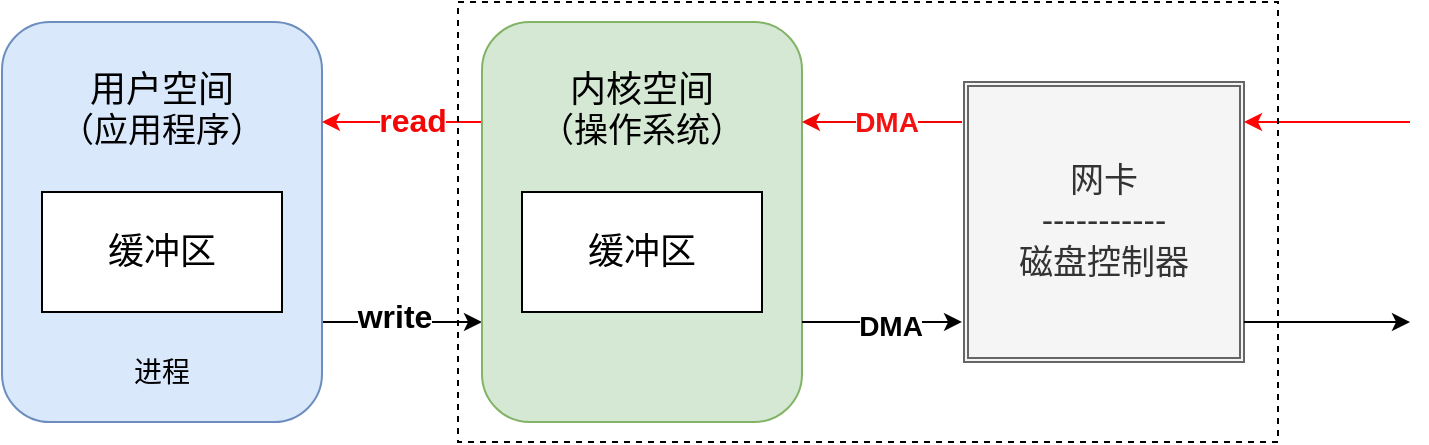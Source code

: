<mxfile version="24.4.10" type="github">
  <diagram name="第 1 页" id="F8EUJ6ux7F7tLlqP0rrG">
    <mxGraphModel dx="964" dy="693" grid="1" gridSize="10" guides="1" tooltips="1" connect="1" arrows="1" fold="1" page="1" pageScale="1" pageWidth="827" pageHeight="1169" math="0" shadow="0">
      <root>
        <mxCell id="0" />
        <mxCell id="1" parent="0" />
        <mxCell id="jOjH2s--IJH2-tkYFPRQ-20" style="edgeStyle=orthogonalEdgeStyle;rounded=0;orthogonalLoop=1;jettySize=auto;html=1;exitX=1;exitY=0.75;exitDx=0;exitDy=0;entryX=0;entryY=0.75;entryDx=0;entryDy=0;" edge="1" parent="1" source="jOjH2s--IJH2-tkYFPRQ-2" target="jOjH2s--IJH2-tkYFPRQ-7">
          <mxGeometry relative="1" as="geometry" />
        </mxCell>
        <mxCell id="jOjH2s--IJH2-tkYFPRQ-21" value="&lt;font style=&quot;font-size: 16px;&quot;&gt;&lt;b&gt;write&lt;/b&gt;&lt;/font&gt;" style="edgeLabel;html=1;align=center;verticalAlign=middle;resizable=0;points=[];" vertex="1" connectable="0" parent="jOjH2s--IJH2-tkYFPRQ-20">
          <mxGeometry x="-0.1" y="3" relative="1" as="geometry">
            <mxPoint as="offset" />
          </mxGeometry>
        </mxCell>
        <mxCell id="jOjH2s--IJH2-tkYFPRQ-2" value="" style="rounded=1;whiteSpace=wrap;html=1;fillColor=#dae8fc;strokeColor=#6c8ebf;" vertex="1" parent="1">
          <mxGeometry x="40" y="120" width="160" height="200" as="geometry" />
        </mxCell>
        <mxCell id="jOjH2s--IJH2-tkYFPRQ-4" value="&lt;font style=&quot;font-size: 18px;&quot;&gt;缓冲区&lt;/font&gt;" style="rounded=0;whiteSpace=wrap;html=1;" vertex="1" parent="1">
          <mxGeometry x="60" y="205" width="120" height="60" as="geometry" />
        </mxCell>
        <mxCell id="jOjH2s--IJH2-tkYFPRQ-5" value="&lt;font style=&quot;font-size: 18px;&quot;&gt;用户空间&lt;/font&gt;&lt;div&gt;&lt;font style=&quot;font-size: 17px;&quot;&gt;（应用程序）&lt;/font&gt;&lt;/div&gt;" style="text;strokeColor=none;align=center;fillColor=none;html=1;verticalAlign=middle;whiteSpace=wrap;rounded=0;" vertex="1" parent="1">
          <mxGeometry x="50" y="144" width="140" height="40" as="geometry" />
        </mxCell>
        <mxCell id="jOjH2s--IJH2-tkYFPRQ-6" value="&lt;font style=&quot;font-size: 14px;&quot;&gt;进程&lt;/font&gt;" style="text;strokeColor=none;align=center;fillColor=none;html=1;verticalAlign=middle;whiteSpace=wrap;rounded=0;" vertex="1" parent="1">
          <mxGeometry x="90" y="280" width="60" height="30" as="geometry" />
        </mxCell>
        <mxCell id="jOjH2s--IJH2-tkYFPRQ-18" style="edgeStyle=orthogonalEdgeStyle;rounded=0;orthogonalLoop=1;jettySize=auto;html=1;exitX=0;exitY=0.25;exitDx=0;exitDy=0;entryX=1;entryY=0.25;entryDx=0;entryDy=0;strokeColor=#ff0505;" edge="1" parent="1" source="jOjH2s--IJH2-tkYFPRQ-7" target="jOjH2s--IJH2-tkYFPRQ-2">
          <mxGeometry relative="1" as="geometry" />
        </mxCell>
        <mxCell id="jOjH2s--IJH2-tkYFPRQ-19" value="&lt;font style=&quot;font-size: 16px;&quot;&gt;&lt;b&gt;read&lt;/b&gt;&lt;/font&gt;" style="edgeLabel;html=1;align=center;verticalAlign=middle;resizable=0;points=[];fontColor=#f20707;" vertex="1" connectable="0" parent="jOjH2s--IJH2-tkYFPRQ-18">
          <mxGeometry x="-0.125" y="-1" relative="1" as="geometry">
            <mxPoint as="offset" />
          </mxGeometry>
        </mxCell>
        <mxCell id="jOjH2s--IJH2-tkYFPRQ-7" value="" style="rounded=1;whiteSpace=wrap;html=1;fillColor=#d5e8d4;strokeColor=#82b366;" vertex="1" parent="1">
          <mxGeometry x="280" y="120" width="160" height="200" as="geometry" />
        </mxCell>
        <mxCell id="jOjH2s--IJH2-tkYFPRQ-8" value="&lt;font style=&quot;font-size: 18px;&quot;&gt;缓冲区&lt;/font&gt;" style="rounded=0;whiteSpace=wrap;html=1;" vertex="1" parent="1">
          <mxGeometry x="300" y="205" width="120" height="60" as="geometry" />
        </mxCell>
        <mxCell id="jOjH2s--IJH2-tkYFPRQ-9" value="&lt;font style=&quot;font-size: 18px;&quot;&gt;内核空间&lt;/font&gt;&lt;div&gt;&lt;font style=&quot;font-size: 17px;&quot;&gt;（操作系统）&lt;/font&gt;&lt;/div&gt;" style="text;strokeColor=none;align=center;fillColor=none;html=1;verticalAlign=middle;whiteSpace=wrap;rounded=0;" vertex="1" parent="1">
          <mxGeometry x="290" y="144" width="140" height="40" as="geometry" />
        </mxCell>
        <mxCell id="jOjH2s--IJH2-tkYFPRQ-17" value="&lt;font style=&quot;font-size: 17px;&quot;&gt;网卡&lt;/font&gt;&lt;div style=&quot;font-size: 17px;&quot;&gt;&lt;span style=&quot;background-color: initial;&quot;&gt;&lt;font style=&quot;font-size: 17px;&quot;&gt;-----------&lt;/font&gt;&lt;/span&gt;&lt;/div&gt;&lt;div style=&quot;font-size: 17px;&quot;&gt;&lt;span style=&quot;background-color: initial;&quot;&gt;&lt;font style=&quot;font-size: 17px;&quot;&gt;磁盘控制器&lt;/font&gt;&lt;/span&gt;&lt;/div&gt;" style="shape=ext;double=1;whiteSpace=wrap;html=1;aspect=fixed;fillColor=#f5f5f5;fontColor=#333333;strokeColor=#666666;" vertex="1" parent="1">
          <mxGeometry x="521" y="150" width="140" height="140" as="geometry" />
        </mxCell>
        <mxCell id="jOjH2s--IJH2-tkYFPRQ-23" style="edgeStyle=orthogonalEdgeStyle;rounded=0;orthogonalLoop=1;jettySize=auto;html=1;exitX=-0.007;exitY=0.143;exitDx=0;exitDy=0;entryX=1;entryY=0.25;entryDx=0;entryDy=0;exitPerimeter=0;strokeColor=#f10404;" edge="1" parent="1" source="jOjH2s--IJH2-tkYFPRQ-17" target="jOjH2s--IJH2-tkYFPRQ-7">
          <mxGeometry relative="1" as="geometry" />
        </mxCell>
        <mxCell id="jOjH2s--IJH2-tkYFPRQ-36" value="&lt;font style=&quot;font-size: 14px;&quot;&gt;&lt;b&gt;DMA&lt;/b&gt;&lt;/font&gt;" style="edgeLabel;html=1;align=center;verticalAlign=middle;resizable=0;points=[];fontColor=#f31212;" vertex="1" connectable="0" parent="jOjH2s--IJH2-tkYFPRQ-23">
          <mxGeometry x="-0.037" relative="1" as="geometry">
            <mxPoint as="offset" />
          </mxGeometry>
        </mxCell>
        <mxCell id="jOjH2s--IJH2-tkYFPRQ-24" style="edgeStyle=orthogonalEdgeStyle;rounded=0;orthogonalLoop=1;jettySize=auto;html=1;exitX=1;exitY=0.75;exitDx=0;exitDy=0;entryX=-0.007;entryY=0.857;entryDx=0;entryDy=0;entryPerimeter=0;" edge="1" parent="1" source="jOjH2s--IJH2-tkYFPRQ-7" target="jOjH2s--IJH2-tkYFPRQ-17">
          <mxGeometry relative="1" as="geometry" />
        </mxCell>
        <mxCell id="jOjH2s--IJH2-tkYFPRQ-37" value="&lt;font style=&quot;font-size: 14px;&quot;&gt;&lt;b&gt;DMA&lt;/b&gt;&lt;/font&gt;" style="edgeLabel;html=1;align=center;verticalAlign=middle;resizable=0;points=[];" vertex="1" connectable="0" parent="jOjH2s--IJH2-tkYFPRQ-24">
          <mxGeometry x="0.092" y="-2" relative="1" as="geometry">
            <mxPoint as="offset" />
          </mxGeometry>
        </mxCell>
        <mxCell id="jOjH2s--IJH2-tkYFPRQ-27" style="edgeStyle=orthogonalEdgeStyle;rounded=0;orthogonalLoop=1;jettySize=auto;html=1;entryX=1;entryY=0.25;entryDx=0;entryDy=0;strokeColor=#ff0505;" edge="1" parent="1">
          <mxGeometry relative="1" as="geometry">
            <mxPoint x="744" y="170" as="sourcePoint" />
            <mxPoint x="661" y="170" as="targetPoint" />
          </mxGeometry>
        </mxCell>
        <mxCell id="jOjH2s--IJH2-tkYFPRQ-30" style="edgeStyle=orthogonalEdgeStyle;rounded=0;orthogonalLoop=1;jettySize=auto;html=1;entryX=1;entryY=0.25;entryDx=0;entryDy=0;" edge="1" parent="1">
          <mxGeometry relative="1" as="geometry">
            <mxPoint x="661" y="270" as="sourcePoint" />
            <mxPoint x="744" y="270" as="targetPoint" />
          </mxGeometry>
        </mxCell>
        <mxCell id="jOjH2s--IJH2-tkYFPRQ-35" value="" style="rounded=0;whiteSpace=wrap;html=1;fillColor=none;dashed=1;" vertex="1" parent="1">
          <mxGeometry x="268" y="110" width="410" height="220" as="geometry" />
        </mxCell>
      </root>
    </mxGraphModel>
  </diagram>
</mxfile>
